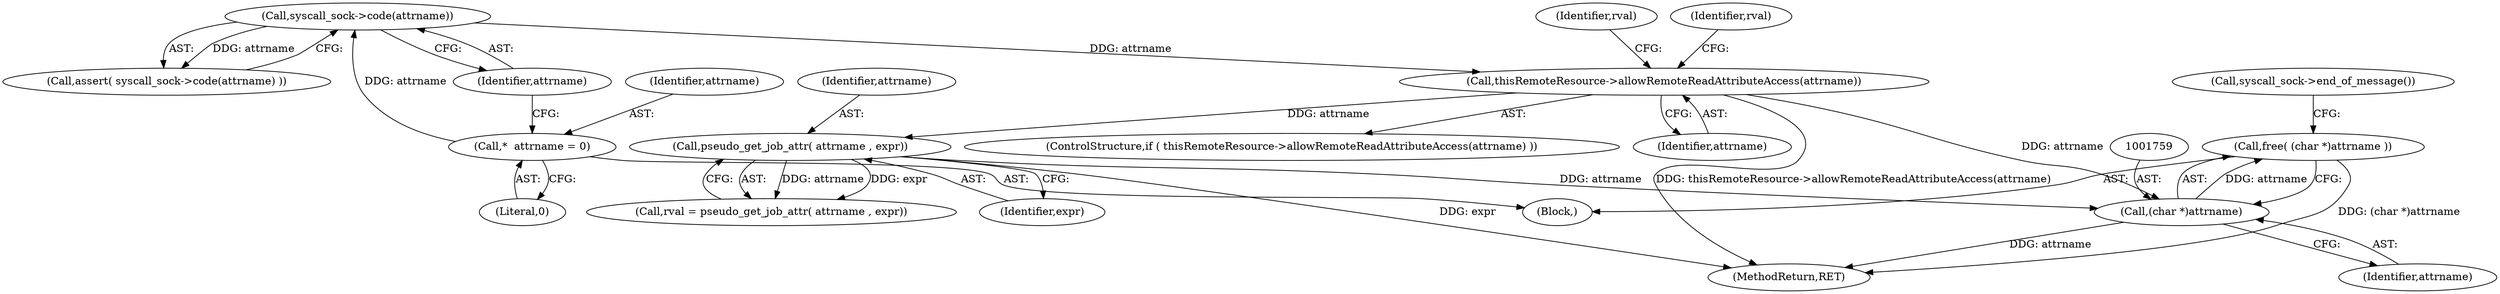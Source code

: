digraph "0_htcondor_5e5571d1a431eb3c61977b6dd6ec90186ef79867_4@API" {
"1001757" [label="(Call,free( (char *)attrname ))"];
"1001758" [label="(Call,(char *)attrname)"];
"1001706" [label="(Call,thisRemoteResource->allowRemoteReadAttributeAccess(attrname))"];
"1001695" [label="(Call,syscall_sock->code(attrname))"];
"1001691" [label="(Call,*  attrname = 0)"];
"1001711" [label="(Call,pseudo_get_job_attr( attrname , expr))"];
"1001713" [label="(Identifier,expr)"];
"1001689" [label="(Block,)"];
"1001706" [label="(Call,thisRemoteResource->allowRemoteReadAttributeAccess(attrname))"];
"1001757" [label="(Call,free( (char *)attrname ))"];
"1001709" [label="(Call,rval = pseudo_get_job_attr( attrname , expr))"];
"1001712" [label="(Identifier,attrname)"];
"1001691" [label="(Call,*  attrname = 0)"];
"1001711" [label="(Call,pseudo_get_job_attr( attrname , expr))"];
"1001692" [label="(Identifier,attrname)"];
"1001758" [label="(Call,(char *)attrname)"];
"1001722" [label="(Identifier,rval)"];
"1001694" [label="(Call,assert( syscall_sock->code(attrname) ))"];
"1001693" [label="(Literal,0)"];
"1001762" [label="(Call,syscall_sock->end_of_message())"];
"1001695" [label="(Call,syscall_sock->code(attrname))"];
"1001760" [label="(Identifier,attrname)"];
"1001707" [label="(Identifier,attrname)"];
"1001696" [label="(Identifier,attrname)"];
"1001705" [label="(ControlStructure,if ( thisRemoteResource->allowRemoteReadAttributeAccess(attrname) ))"];
"1002472" [label="(MethodReturn,RET)"];
"1001710" [label="(Identifier,rval)"];
"1001757" -> "1001689"  [label="AST: "];
"1001757" -> "1001758"  [label="CFG: "];
"1001758" -> "1001757"  [label="AST: "];
"1001762" -> "1001757"  [label="CFG: "];
"1001757" -> "1002472"  [label="DDG: (char *)attrname"];
"1001758" -> "1001757"  [label="DDG: attrname"];
"1001758" -> "1001760"  [label="CFG: "];
"1001759" -> "1001758"  [label="AST: "];
"1001760" -> "1001758"  [label="AST: "];
"1001758" -> "1002472"  [label="DDG: attrname"];
"1001706" -> "1001758"  [label="DDG: attrname"];
"1001711" -> "1001758"  [label="DDG: attrname"];
"1001706" -> "1001705"  [label="AST: "];
"1001706" -> "1001707"  [label="CFG: "];
"1001707" -> "1001706"  [label="AST: "];
"1001710" -> "1001706"  [label="CFG: "];
"1001722" -> "1001706"  [label="CFG: "];
"1001706" -> "1002472"  [label="DDG: thisRemoteResource->allowRemoteReadAttributeAccess(attrname)"];
"1001695" -> "1001706"  [label="DDG: attrname"];
"1001706" -> "1001711"  [label="DDG: attrname"];
"1001695" -> "1001694"  [label="AST: "];
"1001695" -> "1001696"  [label="CFG: "];
"1001696" -> "1001695"  [label="AST: "];
"1001694" -> "1001695"  [label="CFG: "];
"1001695" -> "1001694"  [label="DDG: attrname"];
"1001691" -> "1001695"  [label="DDG: attrname"];
"1001691" -> "1001689"  [label="AST: "];
"1001691" -> "1001693"  [label="CFG: "];
"1001692" -> "1001691"  [label="AST: "];
"1001693" -> "1001691"  [label="AST: "];
"1001696" -> "1001691"  [label="CFG: "];
"1001711" -> "1001709"  [label="AST: "];
"1001711" -> "1001713"  [label="CFG: "];
"1001712" -> "1001711"  [label="AST: "];
"1001713" -> "1001711"  [label="AST: "];
"1001709" -> "1001711"  [label="CFG: "];
"1001711" -> "1002472"  [label="DDG: expr"];
"1001711" -> "1001709"  [label="DDG: attrname"];
"1001711" -> "1001709"  [label="DDG: expr"];
}
